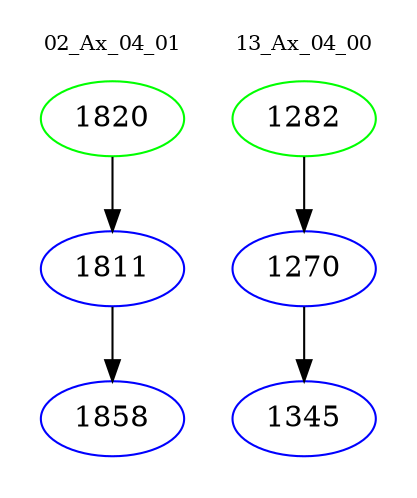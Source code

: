 digraph{
subgraph cluster_0 {
color = white
label = "02_Ax_04_01";
fontsize=10;
T0_1820 [label="1820", color="green"]
T0_1820 -> T0_1811 [color="black"]
T0_1811 [label="1811", color="blue"]
T0_1811 -> T0_1858 [color="black"]
T0_1858 [label="1858", color="blue"]
}
subgraph cluster_1 {
color = white
label = "13_Ax_04_00";
fontsize=10;
T1_1282 [label="1282", color="green"]
T1_1282 -> T1_1270 [color="black"]
T1_1270 [label="1270", color="blue"]
T1_1270 -> T1_1345 [color="black"]
T1_1345 [label="1345", color="blue"]
}
}

